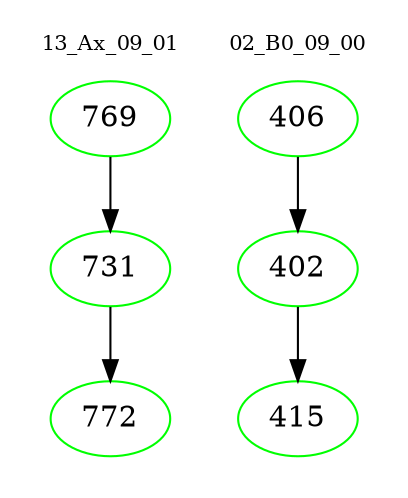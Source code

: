 digraph{
subgraph cluster_0 {
color = white
label = "13_Ax_09_01";
fontsize=10;
T0_769 [label="769", color="green"]
T0_769 -> T0_731 [color="black"]
T0_731 [label="731", color="green"]
T0_731 -> T0_772 [color="black"]
T0_772 [label="772", color="green"]
}
subgraph cluster_1 {
color = white
label = "02_B0_09_00";
fontsize=10;
T1_406 [label="406", color="green"]
T1_406 -> T1_402 [color="black"]
T1_402 [label="402", color="green"]
T1_402 -> T1_415 [color="black"]
T1_415 [label="415", color="green"]
}
}
